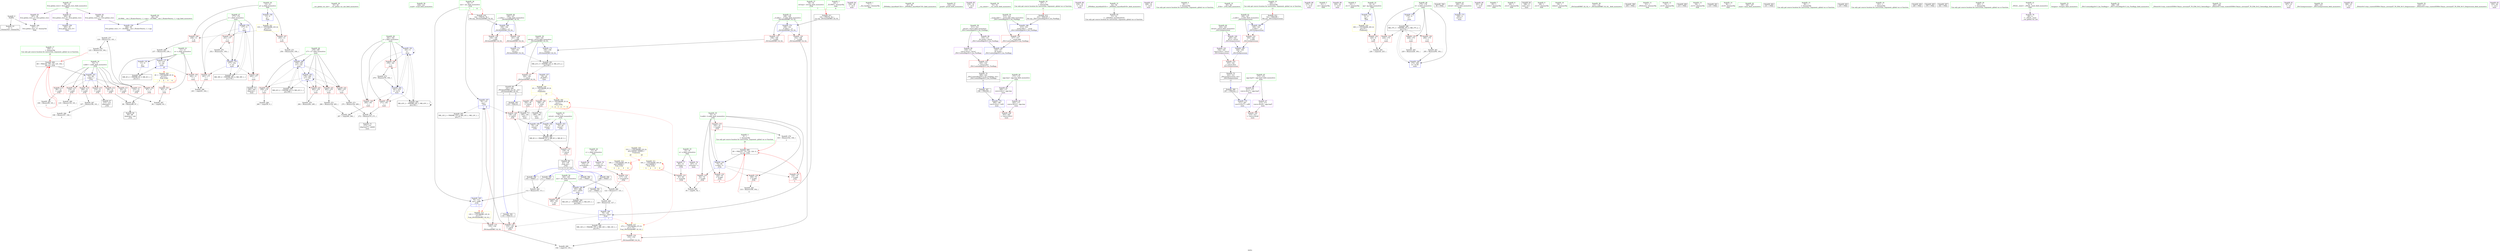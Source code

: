 digraph "SVFG" {
	label="SVFG";

	Node0x55a9d2824b60 [shape=record,color=grey,label="{NodeID: 0\nNullPtr}"];
	Node0x55a9d2824b60 -> Node0x55a9d2846000[style=solid];
	Node0x55a9d2824b60 -> Node0x55a9d284c100[style=solid];
	Node0x55a9d2848ef0 [shape=record,color=grey,label="{NodeID: 277\n124 = Binary(123, 101, )\n}"];
	Node0x55a9d2848ef0 -> Node0x55a9d2849070[style=solid];
	Node0x55a9d2844e60 [shape=record,color=red,label="{NodeID: 111\n82\<--72\n\<--r.addr\n_Z1fii\n}"];
	Node0x55a9d2844e60 -> Node0x55a9d2855e30[style=solid];
	Node0x55a9d28430a0 [shape=record,color=green,label="{NodeID: 28\n43\<--44\n__cxx_global_var_init\<--__cxx_global_var_init_field_insensitive\n}"];
	Node0x55a9d2864320 [shape=record,color=yellow,style=double,label="{NodeID: 305\n4V_1 = ENCHI(MR_4V_0)\npts\{12 \}\nFun[_Z1fii]|{|<s2>3|<s3>4|<s4>5|<s5>6}}"];
	Node0x55a9d2864320 -> Node0x55a9d28447e0[style=dashed];
	Node0x55a9d2864320 -> Node0x55a9d28448b0[style=dashed];
	Node0x55a9d2864320:s2 -> Node0x55a9d2864320[style=dashed,color=red];
	Node0x55a9d2864320:s3 -> Node0x55a9d2864320[style=dashed,color=red];
	Node0x55a9d2864320:s4 -> Node0x55a9d2864320[style=dashed,color=red];
	Node0x55a9d2864320:s5 -> Node0x55a9d2864320[style=dashed,color=red];
	Node0x55a9d284aed0 [shape=record,color=red,label="{NodeID: 139\n251\<--177\n\<--i\nmain\n}"];
	Node0x55a9d284aed0 -> Node0x55a9d28534a0[style=solid];
	Node0x55a9d28459c0 [shape=record,color=green,label="{NodeID: 56\n220\<--221\nscanf\<--scanf_field_insensitive\n}"];
	Node0x55a9d284c6e0 [shape=record,color=blue,label="{NodeID: 167\n76\<--133\nans\<--\n_Z1fii\n|{|<s2>8}}"];
	Node0x55a9d284c6e0 -> Node0x55a9d284a440[style=dashed];
	Node0x55a9d284c6e0 -> Node0x55a9d2860100[style=dashed];
	Node0x55a9d284c6e0:s2 -> Node0x55a9d2865230[style=dashed,color=red];
	Node0x55a9d2847170 [shape=record,color=purple,label="{NodeID: 84\n194\<--28\n\<--.str.3\nmain\n}"];
	Node0x55a9d283a7b0 [shape=record,color=green,label="{NodeID: 1\n7\<--1\n__dso_handle\<--dummyObj\nGlob }"];
	Node0x55a9d2849070 [shape=record,color=grey,label="{NodeID: 278\n125 = Binary(124, 104, )\n|{<s0>6}}"];
	Node0x55a9d2849070:s0 -> Node0x55a9d287d920[style=solid,color=red];
	Node0x55a9d2844f30 [shape=record,color=red,label="{NodeID: 112\n86\<--72\n\<--r.addr\n_Z1fii\n}"];
	Node0x55a9d2844f30 -> Node0x55a9d2853320[style=solid];
	Node0x55a9d28431a0 [shape=record,color=green,label="{NodeID: 29\n47\<--48\n_ZNSt8ios_base4InitC1Ev\<--_ZNSt8ios_base4InitC1Ev_field_insensitive\n}"];
	Node0x55a9d284afa0 [shape=record,color=red,label="{NodeID: 140\n259\<--179\n\<--i17\nmain\n}"];
	Node0x55a9d284afa0 -> Node0x55a9d2849970[style=solid];
	Node0x55a9d2845ac0 [shape=record,color=green,label="{NodeID: 57\n232\<--233\nprintf\<--printf_field_insensitive\n}"];
	Node0x55a9d284c7b0 [shape=record,color=blue,label="{NodeID: 168\n70\<--136\nretval\<--\n_Z1fii\n}"];
	Node0x55a9d284c7b0 -> Node0x55a9d285fc00[style=dashed];
	Node0x55a9d2847240 [shape=record,color=purple,label="{NodeID: 85\n218\<--32\n\<--.str.4\nmain\n}"];
	Node0x55a9d2824bf0 [shape=record,color=green,label="{NodeID: 2\n9\<--1\n\<--dummyObj\nCan only get source location for instruction, argument, global var or function.|{<s0>20}}"];
	Node0x55a9d2824bf0:s0 -> Node0x55a9d287ddd0[style=solid,color=red];
	Node0x55a9d28491f0 [shape=record,color=grey,label="{NodeID: 279\n284 = Binary(283, 285, )\n}"];
	Node0x55a9d28491f0 -> Node0x55a9d284d3e0[style=solid];
	Node0x55a9d2845000 [shape=record,color=red,label="{NodeID: 113\n99\<--72\n\<--r.addr\n_Z1fii\n}"];
	Node0x55a9d2845000 -> Node0x55a9d28494f0[style=solid];
	Node0x55a9d28432a0 [shape=record,color=green,label="{NodeID: 30\n53\<--54\n__cxa_atexit\<--__cxa_atexit_field_insensitive\n}"];
	Node0x55a9d2533010 [shape=record,color=black,label="{NodeID: 390\n105 = PHI(67, )\n}"];
	Node0x55a9d2533010 -> Node0x55a9d28528a0[style=solid];
	Node0x55a9d284b070 [shape=record,color=red,label="{NodeID: 141\n265\<--179\n\<--i17\nmain\n}"];
	Node0x55a9d284b070 -> Node0x55a9d28537a0[style=solid];
	Node0x55a9d2845bc0 [shape=record,color=green,label="{NodeID: 58\n311\<--312\nretval\<--retval_field_insensitive\n_ZSt11setiosflagsSt13_Ios_Fmtflags\n}"];
	Node0x55a9d2845bc0 -> Node0x55a9d28443d0[style=solid];
	Node0x55a9d2845bc0 -> Node0x55a9d28444a0[style=solid];
	Node0x55a9d284c880 [shape=record,color=blue,label="{NodeID: 169\n146\<--142\n__a.addr\<--__a\n_ZSt3minIiERKT_S2_S2_\n}"];
	Node0x55a9d284c880 -> Node0x55a9d284a5e0[style=dashed];
	Node0x55a9d284c880 -> Node0x55a9d284a6b0[style=dashed];
	Node0x55a9d2847310 [shape=record,color=purple,label="{NodeID: 86\n234\<--32\n\<--.str.4\nmain\n}"];
	Node0x55a9d283ad90 [shape=record,color=green,label="{NodeID: 3\n19\<--1\n_ZL3INF\<--dummyObj\nGlob |{<s0>8}}"];
	Node0x55a9d283ad90:s0 -> Node0x55a9d287e160[style=solid,color=red];
	Node0x55a9d2849370 [shape=record,color=grey,label="{NodeID: 280\n119 = Binary(118, 101, )\n|{<s0>5}}"];
	Node0x55a9d2849370:s0 -> Node0x55a9d287d920[style=solid,color=red];
	Node0x55a9d28450d0 [shape=record,color=red,label="{NodeID: 114\n106\<--72\n\<--r.addr\n_Z1fii\n}"];
	Node0x55a9d28450d0 -> Node0x55a9d2853020[style=solid];
	Node0x55a9d28433a0 [shape=record,color=green,label="{NodeID: 31\n52\<--58\n_ZNSt8ios_base4InitD1Ev\<--_ZNSt8ios_base4InitD1Ev_field_insensitive\n}"];
	Node0x55a9d28433a0 -> Node0x55a9d28461d0[style=solid];
	Node0x55a9d287af90 [shape=record,color=black,label="{NodeID: 391\n127 = PHI(67, )\n}"];
	Node0x55a9d287af90 -> Node0x55a9d2852ba0[style=solid];
	Node0x55a9d284b140 [shape=record,color=red,label="{NodeID: 142\n269\<--179\n\<--i17\nmain\n}"];
	Node0x55a9d284b140 -> Node0x55a9d2853920[style=solid];
	Node0x55a9d2845c90 [shape=record,color=green,label="{NodeID: 59\n313\<--314\n__mask.addr\<--__mask.addr_field_insensitive\n_ZSt11setiosflagsSt13_Ios_Fmtflags\n}"];
	Node0x55a9d2845c90 -> Node0x55a9d284b7c0[style=solid];
	Node0x55a9d2845c90 -> Node0x55a9d284d650[style=solid];
	Node0x55a9d284c950 [shape=record,color=blue,label="{NodeID: 170\n148\<--143\n__b.addr\<--__b\n_ZSt3minIiERKT_S2_S2_\n}"];
	Node0x55a9d284c950 -> Node0x55a9d284a780[style=dashed];
	Node0x55a9d284c950 -> Node0x55a9d284a850[style=dashed];
	Node0x55a9d28473e0 [shape=record,color=purple,label="{NodeID: 87\n248\<--32\n\<--.str.4\nmain\n}"];
	Node0x55a9d283ae20 [shape=record,color=green,label="{NodeID: 4\n20\<--1\n\<--dummyObj\nCan only get source location for instruction, argument, global var or function.}"];
	Node0x55a9d28494f0 [shape=record,color=grey,label="{NodeID: 281\n100 = Binary(99, 101, )\n|{<s0>3}}"];
	Node0x55a9d28494f0:s0 -> Node0x55a9d287d920[style=solid,color=red];
	Node0x55a9d28451a0 [shape=record,color=red,label="{NodeID: 115\n114\<--72\n\<--r.addr\n_Z1fii\n}"];
	Node0x55a9d28451a0 -> Node0x55a9d28463a0[style=solid];
	Node0x55a9d28434a0 [shape=record,color=green,label="{NodeID: 32\n65\<--66\n_Z1fii\<--_Z1fii_field_insensitive\n}"];
	Node0x55a9d287c6e0 [shape=record,color=black,label="{NodeID: 392\n130 = PHI(141, )\n}"];
	Node0x55a9d287c6e0 -> Node0x55a9d284a370[style=solid];
	Node0x55a9d284b210 [shape=record,color=red,label="{NodeID: 143\n283\<--179\n\<--i17\nmain\n}"];
	Node0x55a9d284b210 -> Node0x55a9d28491f0[style=solid];
	Node0x55a9d2845d60 [shape=record,color=green,label="{NodeID: 60\n324\<--325\nretval\<--retval_field_insensitive\n_ZSt12setprecisioni\n}"];
	Node0x55a9d2845d60 -> Node0x55a9d2844570[style=solid];
	Node0x55a9d2845d60 -> Node0x55a9d2844640[style=solid];
	Node0x55a9d284ca20 [shape=record,color=blue,label="{NodeID: 171\n144\<--158\nretval\<--\n_ZSt3minIiERKT_S2_S2_\n}"];
	Node0x55a9d284ca20 -> Node0x55a9d285f700[style=dashed];
	Node0x55a9d28474b0 [shape=record,color=purple,label="{NodeID: 88\n275\<--32\n\<--.str.4\nmain\n}"];
	Node0x55a9d283aeb0 [shape=record,color=green,label="{NodeID: 5\n21\<--1\n.str\<--dummyObj\nGlob }"];
	Node0x55a9d2849670 [shape=record,color=grey,label="{NodeID: 282\n122 = Binary(117, 121, )\n}"];
	Node0x55a9d2849670 -> Node0x55a9d2852ba0[style=solid];
	Node0x55a9d2849c20 [shape=record,color=red,label="{NodeID: 116\n118\<--72\n\<--r.addr\n_Z1fii\n}"];
	Node0x55a9d2849c20 -> Node0x55a9d2849370[style=solid];
	Node0x55a9d28435a0 [shape=record,color=green,label="{NodeID: 33\n70\<--71\nretval\<--retval_field_insensitive\n_Z1fii\n}"];
	Node0x55a9d28435a0 -> Node0x55a9d2844d90[style=solid];
	Node0x55a9d28435a0 -> Node0x55a9d284c3a0[style=solid];
	Node0x55a9d28435a0 -> Node0x55a9d284c470[style=solid];
	Node0x55a9d28435a0 -> Node0x55a9d284c7b0[style=solid];
	Node0x55a9d287c980 [shape=record,color=black,label="{NodeID: 393\n135 = PHI(141, )\n}"];
	Node0x55a9d287c980 -> Node0x55a9d284a440[style=solid];
	Node0x55a9d284b2e0 [shape=record,color=red,label="{NodeID: 144\n264\<--181\n\<--j\nmain\n}"];
	Node0x55a9d284b2e0 -> Node0x55a9d2855fb0[style=solid];
	Node0x55a9d2845e30 [shape=record,color=green,label="{NodeID: 61\n326\<--327\n__n.addr\<--__n.addr_field_insensitive\n_ZSt12setprecisioni\n}"];
	Node0x55a9d2845e30 -> Node0x55a9d284b960[style=solid];
	Node0x55a9d2845e30 -> Node0x55a9d284d7f0[style=solid];
	Node0x55a9d284caf0 [shape=record,color=blue,label="{NodeID: 172\n144\<--161\nretval\<--\n_ZSt3minIiERKT_S2_S2_\n}"];
	Node0x55a9d284caf0 -> Node0x55a9d285f700[style=dashed];
	Node0x55a9d2847580 [shape=record,color=purple,label="{NodeID: 89\n230\<--34\n\<--.str.5\nmain\n}"];
	Node0x55a9d283af40 [shape=record,color=green,label="{NodeID: 6\n23\<--1\n.str.1\<--dummyObj\nGlob }"];
	Node0x55a9d28497f0 [shape=record,color=grey,label="{NodeID: 283\n226 = cmp(224, 225, )\n}"];
	Node0x55a9d2849cf0 [shape=record,color=red,label="{NodeID: 117\n123\<--72\n\<--r.addr\n_Z1fii\n}"];
	Node0x55a9d2849cf0 -> Node0x55a9d2848ef0[style=solid];
	Node0x55a9d2843670 [shape=record,color=green,label="{NodeID: 34\n72\<--73\nr.addr\<--r.addr_field_insensitive\n_Z1fii\n}"];
	Node0x55a9d2843670 -> Node0x55a9d2844e60[style=solid];
	Node0x55a9d2843670 -> Node0x55a9d2844f30[style=solid];
	Node0x55a9d2843670 -> Node0x55a9d2845000[style=solid];
	Node0x55a9d2843670 -> Node0x55a9d28450d0[style=solid];
	Node0x55a9d2843670 -> Node0x55a9d28451a0[style=solid];
	Node0x55a9d2843670 -> Node0x55a9d2849c20[style=solid];
	Node0x55a9d2843670 -> Node0x55a9d2849cf0[style=solid];
	Node0x55a9d2843670 -> Node0x55a9d284c200[style=solid];
	Node0x55a9d287ca50 [shape=record,color=black,label="{NodeID: 394\n50 = PHI()\n}"];
	Node0x55a9d2865070 [shape=record,color=yellow,style=double,label="{NodeID: 311\n16V_1 = ENCHI(MR_16V_0)\npts\{160000 \}\nFun[_Z1fii]|{|<s1>3|<s2>4|<s3>5|<s4>6}}"];
	Node0x55a9d2865070 -> Node0x55a9d284a1d0[style=dashed];
	Node0x55a9d2865070:s1 -> Node0x55a9d2865070[style=dashed,color=red];
	Node0x55a9d2865070:s2 -> Node0x55a9d2865070[style=dashed,color=red];
	Node0x55a9d2865070:s3 -> Node0x55a9d2865070[style=dashed,color=red];
	Node0x55a9d2865070:s4 -> Node0x55a9d2865070[style=dashed,color=red];
	Node0x55a9d284b3b0 [shape=record,color=red,label="{NodeID: 145\n271\<--181\n\<--j\nmain\n}"];
	Node0x55a9d284b3b0 -> Node0x55a9d2853aa0[style=solid];
	Node0x55a9d2845f00 [shape=record,color=green,label="{NodeID: 62\n40\<--341\n_GLOBAL__sub_I_ZhukovDmitry_1_1.cpp\<--_GLOBAL__sub_I_ZhukovDmitry_1_1.cpp_field_insensitive\n}"];
	Node0x55a9d2845f00 -> Node0x55a9d284c000[style=solid];
	Node0x55a9d284cbc0 [shape=record,color=blue,label="{NodeID: 173\n169\<--9\nretval\<--\nmain\n}"];
	Node0x55a9d2847650 [shape=record,color=purple,label="{NodeID: 90\n291\<--36\n\<--.str.6\nmain\n}"];
	Node0x55a9d283afd0 [shape=record,color=green,label="{NodeID: 7\n25\<--1\nstdin\<--dummyObj\nGlob }"];
	Node0x55a9d2849970 [shape=record,color=grey,label="{NodeID: 284\n260 = cmp(259, 9, )\n}"];
	Node0x55a9d2849dc0 [shape=record,color=red,label="{NodeID: 118\n92\<--74\n\<--k.addr\n_Z1fii\n}"];
	Node0x55a9d2849dc0 -> Node0x55a9d2849af0[style=solid];
	Node0x55a9d2843740 [shape=record,color=green,label="{NodeID: 35\n74\<--75\nk.addr\<--k.addr_field_insensitive\n_Z1fii\n}"];
	Node0x55a9d2843740 -> Node0x55a9d2849dc0[style=solid];
	Node0x55a9d2843740 -> Node0x55a9d2849e90[style=solid];
	Node0x55a9d2843740 -> Node0x55a9d2849f60[style=solid];
	Node0x55a9d2843740 -> Node0x55a9d284a030[style=solid];
	Node0x55a9d2843740 -> Node0x55a9d284a100[style=solid];
	Node0x55a9d2843740 -> Node0x55a9d284c2d0[style=solid];
	Node0x55a9d287cb20 [shape=record,color=black,label="{NodeID: 395\n111 = PHI(67, )\n}"];
	Node0x55a9d287cb20 -> Node0x55a9d28528a0[style=solid];
	Node0x55a9d2865150 [shape=record,color=yellow,style=double,label="{NodeID: 312\n18V_1 = ENCHI(MR_18V_0)\npts\{180000 \}\nFun[_Z1fii]|{|<s1>3|<s2>4|<s3>5|<s4>6}}"];
	Node0x55a9d2865150 -> Node0x55a9d284a2a0[style=dashed];
	Node0x55a9d2865150:s1 -> Node0x55a9d2865150[style=dashed,color=red];
	Node0x55a9d2865150:s2 -> Node0x55a9d2865150[style=dashed,color=red];
	Node0x55a9d2865150:s3 -> Node0x55a9d2865150[style=dashed,color=red];
	Node0x55a9d2865150:s4 -> Node0x55a9d2865150[style=dashed,color=red];
	Node0x55a9d284b480 [shape=record,color=red,label="{NodeID: 146\n278\<--181\n\<--j\nmain\n}"];
	Node0x55a9d284b480 -> Node0x55a9d2848bf0[style=solid];
	Node0x55a9d2846000 [shape=record,color=black,label="{NodeID: 63\n2\<--3\ndummyVal\<--dummyVal\n}"];
	Node0x55a9d284cc90 [shape=record,color=blue,label="{NodeID: 174\n200\<--196\ncoerce.dive\<--call2\nmain\n}"];
	Node0x55a9d284cc90 -> Node0x55a9d284b620[style=dashed];
	Node0x55a9d2847720 [shape=record,color=purple,label="{NodeID: 91\n345\<--38\nllvm.global_ctors_0\<--llvm.global_ctors\nGlob }"];
	Node0x55a9d2847720 -> Node0x55a9d284bf00[style=solid];
	Node0x55a9d2841d80 [shape=record,color=green,label="{NodeID: 8\n26\<--1\n.str.2\<--dummyObj\nGlob }"];
	Node0x55a9d2849af0 [shape=record,color=grey,label="{NodeID: 285\n93 = cmp(91, 92, )\n}"];
	Node0x55a9d2849e90 [shape=record,color=red,label="{NodeID: 119\n102\<--74\n\<--k.addr\n_Z1fii\n}"];
	Node0x55a9d2849e90 -> Node0x55a9d2848d70[style=solid];
	Node0x55a9d2843810 [shape=record,color=green,label="{NodeID: 36\n76\<--77\nans\<--ans_field_insensitive\n_Z1fii\n|{|<s2>7|<s3>8}}"];
	Node0x55a9d2843810 -> Node0x55a9d284c540[style=solid];
	Node0x55a9d2843810 -> Node0x55a9d284c6e0[style=solid];
	Node0x55a9d2843810:s2 -> Node0x55a9d287e010[style=solid,color=red];
	Node0x55a9d2843810:s3 -> Node0x55a9d287e010[style=solid,color=red];
	Node0x55a9d287cc50 [shape=record,color=black,label="{NodeID: 396\n121 = PHI(67, )\n}"];
	Node0x55a9d287cc50 -> Node0x55a9d2849670[style=solid];
	Node0x55a9d2865230 [shape=record,color=yellow,style=double,label="{NodeID: 313\n12V_1 = ENCHI(MR_12V_0)\npts\{77 \}\nFun[_ZSt3minIiERKT_S2_S2_]}"];
	Node0x55a9d2865230 -> Node0x55a9d284a9f0[style=dashed];
	Node0x55a9d284b550 [shape=record,color=red,label="{NodeID: 147\n290\<--183\n\<--ans\nmain\n}"];
	Node0x55a9d2846100 [shape=record,color=black,label="{NodeID: 64\n168\<--9\nmain_ret\<--\nmain\n}"];
	Node0x55a9d284cd60 [shape=record,color=blue,label="{NodeID: 175\n211\<--207\ncoerce.dive7\<--call6\nmain\n}"];
	Node0x55a9d284cd60 -> Node0x55a9d284b6f0[style=dashed];
	Node0x55a9d2847820 [shape=record,color=purple,label="{NodeID: 92\n346\<--38\nllvm.global_ctors_1\<--llvm.global_ctors\nGlob }"];
	Node0x55a9d2847820 -> Node0x55a9d284c000[style=solid];
	Node0x55a9d2841e10 [shape=record,color=green,label="{NodeID: 9\n28\<--1\n.str.3\<--dummyObj\nGlob }"];
	Node0x55a9d2855cb0 [shape=record,color=grey,label="{NodeID: 286\n243 = cmp(241, 242, )\n}"];
	Node0x55a9d2849f60 [shape=record,color=red,label="{NodeID: 120\n109\<--74\n\<--k.addr\n_Z1fii\n}"];
	Node0x55a9d2849f60 -> Node0x55a9d2852a20[style=solid];
	Node0x55a9d28438e0 [shape=record,color=green,label="{NodeID: 37\n78\<--79\nref.tmp\<--ref.tmp_field_insensitive\n_Z1fii\n|{|<s1>7}}"];
	Node0x55a9d28438e0 -> Node0x55a9d284c610[style=solid];
	Node0x55a9d28438e0:s1 -> Node0x55a9d287e160[style=solid,color=red];
	Node0x55a9d287cd90 [shape=record,color=black,label="{NodeID: 397\n196 = PHI(309, )\n}"];
	Node0x55a9d287cd90 -> Node0x55a9d284cc90[style=solid];
	Node0x55a9d284b620 [shape=record,color=red,label="{NodeID: 148\n203\<--202\n\<--coerce.dive3\nmain\n}"];
	Node0x55a9d28461d0 [shape=record,color=black,label="{NodeID: 65\n51\<--52\n\<--_ZNSt8ios_base4InitD1Ev\nCan only get source location for instruction, argument, global var or function.}"];
	Node0x55a9d284ce30 [shape=record,color=blue,label="{NodeID: 176\n175\<--9\nii\<--\nmain\n}"];
	Node0x55a9d284ce30 -> Node0x55a9d2861000[style=dashed];
	Node0x55a9d2847920 [shape=record,color=purple,label="{NodeID: 93\n347\<--38\nllvm.global_ctors_2\<--llvm.global_ctors\nGlob }"];
	Node0x55a9d2847920 -> Node0x55a9d284c100[style=solid];
	Node0x55a9d2841ea0 [shape=record,color=green,label="{NodeID: 10\n30\<--1\nstdout\<--dummyObj\nGlob }"];
	Node0x55a9d2855e30 [shape=record,color=grey,label="{NodeID: 287\n84 = cmp(82, 83, )\n}"];
	Node0x55a9d284a030 [shape=record,color=red,label="{NodeID: 121\n120\<--74\n\<--k.addr\n_Z1fii\n|{<s0>5}}"];
	Node0x55a9d284a030:s0 -> Node0x55a9d287ddd0[style=solid,color=red];
	Node0x55a9d28439b0 [shape=record,color=green,label="{NodeID: 38\n131\<--132\n_ZSt3minIiERKT_S2_S2_\<--_ZSt3minIiERKT_S2_S2__field_insensitive\n}"];
	Node0x55a9d287ced0 [shape=record,color=black,label="{NodeID: 398\n204 = PHI()\n}"];
	Node0x55a9d284b6f0 [shape=record,color=red,label="{NodeID: 149\n214\<--213\n\<--coerce.dive8\nmain\n}"];
	Node0x55a9d28462d0 [shape=record,color=black,label="{NodeID: 66\n89\<--88\nidxprom\<--sub\n_Z1fii\n}"];
	Node0x55a9d284cf00 [shape=record,color=blue,label="{NodeID: 177\n11\<--237\nn\<--shl\nmain\n|{|<s2>20}}"];
	Node0x55a9d284cf00 -> Node0x55a9d2844980[style=dashed];
	Node0x55a9d284cf00 -> Node0x55a9d2860b00[style=dashed];
	Node0x55a9d284cf00:s2 -> Node0x55a9d2864320[style=dashed,color=red];
	Node0x55a9d2847a20 [shape=record,color=purple,label="{NodeID: 94\n200\<--171\ncoerce.dive\<--agg.tmp\nmain\n}"];
	Node0x55a9d2847a20 -> Node0x55a9d284cc90[style=solid];
	Node0x55a9d2841fa0 [shape=record,color=green,label="{NodeID: 11\n31\<--1\n_ZSt4cout\<--dummyObj\nGlob }"];
	Node0x55a9d2855fb0 [shape=record,color=grey,label="{NodeID: 288\n267 = cmp(264, 266, )\n}"];
	Node0x55a9d284a100 [shape=record,color=red,label="{NodeID: 122\n126\<--74\n\<--k.addr\n_Z1fii\n|{<s0>6}}"];
	Node0x55a9d284a100:s0 -> Node0x55a9d287ddd0[style=solid,color=red];
	Node0x55a9d2843ab0 [shape=record,color=green,label="{NodeID: 39\n144\<--145\nretval\<--retval_field_insensitive\n_ZSt3minIiERKT_S2_S2_\n}"];
	Node0x55a9d2843ab0 -> Node0x55a9d284a510[style=solid];
	Node0x55a9d2843ab0 -> Node0x55a9d284ca20[style=solid];
	Node0x55a9d2843ab0 -> Node0x55a9d284caf0[style=solid];
	Node0x55a9d287cfa0 [shape=record,color=black,label="{NodeID: 399\n207 = PHI(322, )\n}"];
	Node0x55a9d287cfa0 -> Node0x55a9d284cd60[style=solid];
	Node0x55a9d284b7c0 [shape=record,color=red,label="{NodeID: 150\n317\<--313\n\<--__mask.addr\n_ZSt11setiosflagsSt13_Ios_Fmtflags\n}"];
	Node0x55a9d284b7c0 -> Node0x55a9d284d720[style=solid];
	Node0x55a9d28463a0 [shape=record,color=black,label="{NodeID: 67\n115\<--114\nidxprom9\<--\n_Z1fii\n}"];
	Node0x55a9d2852720 [shape=record,color=grey,label="{NodeID: 261\n295 = Binary(294, 104, )\n}"];
	Node0x55a9d2852720 -> Node0x55a9d284d580[style=solid];
	Node0x55a9d284cfd0 [shape=record,color=blue,label="{NodeID: 178\n177\<--9\ni\<--\nmain\n}"];
	Node0x55a9d284cfd0 -> Node0x55a9d284ad30[style=dashed];
	Node0x55a9d284cfd0 -> Node0x55a9d284ae00[style=dashed];
	Node0x55a9d284cfd0 -> Node0x55a9d284aed0[style=dashed];
	Node0x55a9d284cfd0 -> Node0x55a9d284d0a0[style=dashed];
	Node0x55a9d284cfd0 -> Node0x55a9d2861500[style=dashed];
	Node0x55a9d2847af0 [shape=record,color=purple,label="{NodeID: 95\n202\<--171\ncoerce.dive3\<--agg.tmp\nmain\n}"];
	Node0x55a9d2847af0 -> Node0x55a9d284b620[style=solid];
	Node0x55a9d28420a0 [shape=record,color=green,label="{NodeID: 12\n32\<--1\n.str.4\<--dummyObj\nGlob }"];
	Node0x55a9d2856130 [shape=record,color=grey,label="{NodeID: 289\n156 = cmp(153, 155, )\n}"];
	Node0x55a9d284a1d0 [shape=record,color=red,label="{NodeID: 123\n91\<--90\n\<--arrayidx\n_Z1fii\n}"];
	Node0x55a9d284a1d0 -> Node0x55a9d2849af0[style=solid];
	Node0x55a9d2843b80 [shape=record,color=green,label="{NodeID: 40\n146\<--147\n__a.addr\<--__a.addr_field_insensitive\n_ZSt3minIiERKT_S2_S2_\n}"];
	Node0x55a9d2843b80 -> Node0x55a9d284a5e0[style=solid];
	Node0x55a9d2843b80 -> Node0x55a9d284a6b0[style=solid];
	Node0x55a9d2843b80 -> Node0x55a9d284c880[style=solid];
	Node0x55a9d287d110 [shape=record,color=black,label="{NodeID: 400\n215 = PHI()\n}"];
	Node0x55a9d28655e0 [shape=record,color=yellow,style=double,label="{NodeID: 317\n27V_1 = ENCHI(MR_27V_0)\npts\{1 79 \}\nFun[_ZSt3minIiERKT_S2_S2_]}"];
	Node0x55a9d28655e0 -> Node0x55a9d284a920[style=dashed];
	Node0x55a9d284b890 [shape=record,color=red,label="{NodeID: 151\n320\<--319\n\<--coerce.dive\n_ZSt11setiosflagsSt13_Ios_Fmtflags\n}"];
	Node0x55a9d284b890 -> Node0x55a9d2846950[style=solid];
	Node0x55a9d2846470 [shape=record,color=black,label="{NodeID: 68\n67\<--139\n_Z1fii_ret\<--\n_Z1fii\n|{<s0>3|<s1>4|<s2>5|<s3>6|<s4>20}}"];
	Node0x55a9d2846470:s0 -> Node0x55a9d2533010[style=solid,color=blue];
	Node0x55a9d2846470:s1 -> Node0x55a9d287cb20[style=solid,color=blue];
	Node0x55a9d2846470:s2 -> Node0x55a9d287cc50[style=solid,color=blue];
	Node0x55a9d2846470:s3 -> Node0x55a9d287af90[style=solid,color=blue];
	Node0x55a9d2846470:s4 -> Node0x55a9d287d620[style=solid,color=blue];
	Node0x55a9d28528a0 [shape=record,color=grey,label="{NodeID: 262\n112 = Binary(105, 111, )\n}"];
	Node0x55a9d28528a0 -> Node0x55a9d284c540[style=solid];
	Node0x55a9d284d0a0 [shape=record,color=blue,label="{NodeID: 179\n177\<--252\ni\<--inc\nmain\n}"];
	Node0x55a9d284d0a0 -> Node0x55a9d284ad30[style=dashed];
	Node0x55a9d284d0a0 -> Node0x55a9d284ae00[style=dashed];
	Node0x55a9d284d0a0 -> Node0x55a9d284aed0[style=dashed];
	Node0x55a9d284d0a0 -> Node0x55a9d284d0a0[style=dashed];
	Node0x55a9d284d0a0 -> Node0x55a9d2861500[style=dashed];
	Node0x55a9d2844230 [shape=record,color=purple,label="{NodeID: 96\n211\<--173\ncoerce.dive7\<--agg.tmp5\nmain\n}"];
	Node0x55a9d2844230 -> Node0x55a9d284cd60[style=solid];
	Node0x55a9d28421a0 [shape=record,color=green,label="{NodeID: 13\n34\<--1\n.str.5\<--dummyObj\nGlob }"];
	Node0x55a9d284a2a0 [shape=record,color=red,label="{NodeID: 124\n117\<--116\n\<--arrayidx10\n_Z1fii\n}"];
	Node0x55a9d284a2a0 -> Node0x55a9d2849670[style=solid];
	Node0x55a9d2843c50 [shape=record,color=green,label="{NodeID: 41\n148\<--149\n__b.addr\<--__b.addr_field_insensitive\n_ZSt3minIiERKT_S2_S2_\n}"];
	Node0x55a9d2843c50 -> Node0x55a9d284a780[style=solid];
	Node0x55a9d2843c50 -> Node0x55a9d284a850[style=solid];
	Node0x55a9d2843c50 -> Node0x55a9d284c950[style=solid];
	Node0x55a9d287d1e0 [shape=record,color=black,label="{NodeID: 401\n219 = PHI()\n}"];
	Node0x55a9d28656c0 [shape=record,color=yellow,style=double,label="{NodeID: 318\n2V_1 = ENCHI(MR_2V_0)\npts\{1 \}\nFun[main]|{|<s2>20}}"];
	Node0x55a9d28656c0 -> Node0x55a9d2844bf0[style=dashed];
	Node0x55a9d28656c0 -> Node0x55a9d2844cc0[style=dashed];
	Node0x55a9d28656c0:s2 -> Node0x55a9d2863800[style=dashed,color=red];
	Node0x55a9d284b960 [shape=record,color=red,label="{NodeID: 152\n330\<--326\n\<--__n.addr\n_ZSt12setprecisioni\n}"];
	Node0x55a9d284b960 -> Node0x55a9d284d8c0[style=solid];
	Node0x55a9d2846540 [shape=record,color=black,label="{NodeID: 69\n141\<--164\n_ZSt3minIiERKT_S2_S2__ret\<--\n_ZSt3minIiERKT_S2_S2_\n|{<s0>7|<s1>8}}"];
	Node0x55a9d2846540:s0 -> Node0x55a9d287c6e0[style=solid,color=blue];
	Node0x55a9d2846540:s1 -> Node0x55a9d287c980[style=solid,color=blue];
	Node0x55a9d2852a20 [shape=record,color=grey,label="{NodeID: 263\n110 = Binary(109, 104, )\n|{<s0>4}}"];
	Node0x55a9d2852a20:s0 -> Node0x55a9d287ddd0[style=solid,color=red];
	Node0x55a9d284d170 [shape=record,color=blue,label="{NodeID: 180\n179\<--256\ni17\<--sub\nmain\n}"];
	Node0x55a9d284d170 -> Node0x55a9d284afa0[style=dashed];
	Node0x55a9d284d170 -> Node0x55a9d284b070[style=dashed];
	Node0x55a9d284d170 -> Node0x55a9d284b140[style=dashed];
	Node0x55a9d284d170 -> Node0x55a9d284b210[style=dashed];
	Node0x55a9d284d170 -> Node0x55a9d284d3e0[style=dashed];
	Node0x55a9d284d170 -> Node0x55a9d2861a00[style=dashed];
	Node0x55a9d2844300 [shape=record,color=purple,label="{NodeID: 97\n213\<--173\ncoerce.dive8\<--agg.tmp5\nmain\n}"];
	Node0x55a9d2844300 -> Node0x55a9d284b6f0[style=solid];
	Node0x55a9d28422a0 [shape=record,color=green,label="{NodeID: 14\n36\<--1\n.str.6\<--dummyObj\nGlob }"];
	Node0x55a9d285f700 [shape=record,color=black,label="{NodeID: 291\nMR_21V_3 = PHI(MR_21V_4, MR_21V_2, )\npts\{145 \}\n}"];
	Node0x55a9d285f700 -> Node0x55a9d284a510[style=dashed];
	Node0x55a9d284a370 [shape=record,color=red,label="{NodeID: 125\n133\<--130\n\<--call18\n_Z1fii\n}"];
	Node0x55a9d284a370 -> Node0x55a9d284c6e0[style=solid];
	Node0x55a9d2843d20 [shape=record,color=green,label="{NodeID: 42\n166\<--167\nmain\<--main_field_insensitive\n}"];
	Node0x55a9d287d2b0 [shape=record,color=black,label="{NodeID: 402\n231 = PHI()\n}"];
	Node0x55a9d28657d0 [shape=record,color=yellow,style=double,label="{NodeID: 319\n30V_1 = ENCHI(MR_30V_0)\npts\{10 \}\nFun[main]}"];
	Node0x55a9d28657d0 -> Node0x55a9d2844710[style=dashed];
	Node0x55a9d284ba30 [shape=record,color=red,label="{NodeID: 153\n333\<--332\n\<--coerce.dive\n_ZSt12setprecisioni\n}"];
	Node0x55a9d284ba30 -> Node0x55a9d2846a20[style=solid];
	Node0x55a9d2846610 [shape=record,color=black,label="{NodeID: 70\n189\<--186\ncall\<--\nmain\n}"];
	Node0x55a9d2852ba0 [shape=record,color=grey,label="{NodeID: 264\n128 = Binary(122, 127, )\n}"];
	Node0x55a9d2852ba0 -> Node0x55a9d284c610[style=solid];
	Node0x55a9d284d240 [shape=record,color=blue,label="{NodeID: 181\n181\<--9\nj\<--\nmain\n}"];
	Node0x55a9d284d240 -> Node0x55a9d284b2e0[style=dashed];
	Node0x55a9d284d240 -> Node0x55a9d284b3b0[style=dashed];
	Node0x55a9d284d240 -> Node0x55a9d284b480[style=dashed];
	Node0x55a9d284d240 -> Node0x55a9d284d240[style=dashed];
	Node0x55a9d284d240 -> Node0x55a9d284d310[style=dashed];
	Node0x55a9d284d240 -> Node0x55a9d2861f00[style=dashed];
	Node0x55a9d28443d0 [shape=record,color=purple,label="{NodeID: 98\n316\<--311\n_M_mask\<--retval\n_ZSt11setiosflagsSt13_Ios_Fmtflags\n}"];
	Node0x55a9d28443d0 -> Node0x55a9d284d720[style=solid];
	Node0x55a9d28423a0 [shape=record,color=green,label="{NodeID: 15\n39\<--1\n\<--dummyObj\nCan only get source location for instruction, argument, global var or function.}"];
	Node0x55a9d285fc00 [shape=record,color=black,label="{NodeID: 292\nMR_6V_4 = PHI(MR_6V_5, MR_6V_2, MR_6V_3, )\npts\{71 \}\n}"];
	Node0x55a9d285fc00 -> Node0x55a9d2844d90[style=dashed];
	Node0x55a9d284a440 [shape=record,color=red,label="{NodeID: 126\n136\<--135\n\<--call19\n_Z1fii\n}"];
	Node0x55a9d284a440 -> Node0x55a9d284c7b0[style=solid];
	Node0x55a9d2843e20 [shape=record,color=green,label="{NodeID: 43\n169\<--170\nretval\<--retval_field_insensitive\nmain\n}"];
	Node0x55a9d2843e20 -> Node0x55a9d284cbc0[style=solid];
	Node0x55a9d287d380 [shape=record,color=black,label="{NodeID: 403\n235 = PHI()\n}"];
	Node0x55a9d284bb00 [shape=record,color=blue,label="{NodeID: 154\n8\<--9\nqq\<--\nGlob }"];
	Node0x55a9d284bb00 -> Node0x55a9d28657d0[style=dashed];
	Node0x55a9d28466e0 [shape=record,color=black,label="{NodeID: 71\n195\<--192\ncall1\<--\nmain\n}"];
	Node0x55a9d2852d20 [shape=record,color=grey,label="{NodeID: 265\n229 = Binary(228, 104, )\n}"];
	Node0x55a9d284d310 [shape=record,color=blue,label="{NodeID: 182\n181\<--279\nj\<--inc31\nmain\n}"];
	Node0x55a9d284d310 -> Node0x55a9d284b2e0[style=dashed];
	Node0x55a9d284d310 -> Node0x55a9d284b3b0[style=dashed];
	Node0x55a9d284d310 -> Node0x55a9d284b480[style=dashed];
	Node0x55a9d284d310 -> Node0x55a9d284d240[style=dashed];
	Node0x55a9d284d310 -> Node0x55a9d284d310[style=dashed];
	Node0x55a9d284d310 -> Node0x55a9d2861f00[style=dashed];
	Node0x55a9d28444a0 [shape=record,color=purple,label="{NodeID: 99\n319\<--311\ncoerce.dive\<--retval\n_ZSt11setiosflagsSt13_Ios_Fmtflags\n}"];
	Node0x55a9d28444a0 -> Node0x55a9d284b890[style=solid];
	Node0x55a9d28424a0 [shape=record,color=green,label="{NodeID: 16\n101\<--1\n\<--dummyObj\nCan only get source location for instruction, argument, global var or function.}"];
	Node0x55a9d2860100 [shape=record,color=black,label="{NodeID: 293\nMR_12V_2 = PHI(MR_12V_4, MR_12V_1, MR_12V_1, )\npts\{77 \}\n}"];
	Node0x55a9d284a510 [shape=record,color=red,label="{NodeID: 127\n164\<--144\n\<--retval\n_ZSt3minIiERKT_S2_S2_\n}"];
	Node0x55a9d284a510 -> Node0x55a9d2846540[style=solid];
	Node0x55a9d2843ef0 [shape=record,color=green,label="{NodeID: 44\n171\<--172\nagg.tmp\<--agg.tmp_field_insensitive\nmain\n}"];
	Node0x55a9d2843ef0 -> Node0x55a9d2847a20[style=solid];
	Node0x55a9d2843ef0 -> Node0x55a9d2847af0[style=solid];
	Node0x55a9d287d450 [shape=record,color=black,label="{NodeID: 404\n249 = PHI()\n}"];
	Node0x55a9d2865990 [shape=record,color=yellow,style=double,label="{NodeID: 321\n33V_1 = ENCHI(MR_33V_0)\npts\{14 \}\nFun[main]}"];
	Node0x55a9d2865990 -> Node0x55a9d2844a50[style=dashed];
	Node0x55a9d2865990 -> Node0x55a9d2844b20[style=dashed];
	Node0x55a9d284bc00 [shape=record,color=blue,label="{NodeID: 155\n11\<--9\nn\<--\nGlob }"];
	Node0x55a9d284bc00 -> Node0x55a9d2860b00[style=dashed];
	Node0x55a9d28467b0 [shape=record,color=black,label="{NodeID: 72\n246\<--245\nidxprom\<--\nmain\n}"];
	Node0x55a9d2852ea0 [shape=record,color=grey,label="{NodeID: 266\n108 = Binary(107, 104, )\n|{<s0>4}}"];
	Node0x55a9d2852ea0:s0 -> Node0x55a9d287d920[style=solid,color=red];
	Node0x55a9d284d3e0 [shape=record,color=blue,label="{NodeID: 183\n179\<--284\ni17\<--dec\nmain\n}"];
	Node0x55a9d284d3e0 -> Node0x55a9d284afa0[style=dashed];
	Node0x55a9d284d3e0 -> Node0x55a9d284b070[style=dashed];
	Node0x55a9d284d3e0 -> Node0x55a9d284b140[style=dashed];
	Node0x55a9d284d3e0 -> Node0x55a9d284b210[style=dashed];
	Node0x55a9d284d3e0 -> Node0x55a9d284d3e0[style=dashed];
	Node0x55a9d284d3e0 -> Node0x55a9d2861a00[style=dashed];
	Node0x55a9d2844570 [shape=record,color=purple,label="{NodeID: 100\n329\<--324\n_M_n\<--retval\n_ZSt12setprecisioni\n}"];
	Node0x55a9d2844570 -> Node0x55a9d284d8c0[style=solid];
	Node0x55a9d28425a0 [shape=record,color=green,label="{NodeID: 17\n104\<--1\n\<--dummyObj\nCan only get source location for instruction, argument, global var or function.|{<s0>20}}"];
	Node0x55a9d28425a0:s0 -> Node0x55a9d287d920[style=solid,color=red];
	Node0x55a9d2860600 [shape=record,color=black,label="{NodeID: 294\nMR_14V_2 = PHI(MR_14V_3, MR_14V_1, MR_14V_1, )\npts\{79 \}\n}"];
	Node0x55a9d284a5e0 [shape=record,color=red,label="{NodeID: 128\n154\<--146\n\<--__a.addr\n_ZSt3minIiERKT_S2_S2_\n}"];
	Node0x55a9d284a5e0 -> Node0x55a9d284a9f0[style=solid];
	Node0x55a9d2843fc0 [shape=record,color=green,label="{NodeID: 45\n173\<--174\nagg.tmp5\<--agg.tmp5_field_insensitive\nmain\n}"];
	Node0x55a9d2843fc0 -> Node0x55a9d2844230[style=solid];
	Node0x55a9d2843fc0 -> Node0x55a9d2844300[style=solid];
	Node0x55a9d287d520 [shape=record,color=black,label="{NodeID: 405\n276 = PHI()\n}"];
	Node0x55a9d284bd00 [shape=record,color=blue,label="{NodeID: 156\n13\<--9\np\<--\nGlob }"];
	Node0x55a9d284bd00 -> Node0x55a9d2865990[style=dashed];
	Node0x55a9d2846880 [shape=record,color=black,label="{NodeID: 73\n273\<--272\nidxprom27\<--add26\nmain\n}"];
	Node0x55a9d2853020 [shape=record,color=grey,label="{NodeID: 267\n107 = Binary(106, 101, )\n}"];
	Node0x55a9d2853020 -> Node0x55a9d2852ea0[style=solid];
	Node0x55a9d284d4b0 [shape=record,color=blue,label="{NodeID: 184\n183\<--288\nans\<--call35\nmain\n}"];
	Node0x55a9d284d4b0 -> Node0x55a9d284b550[style=dashed];
	Node0x55a9d284d4b0 -> Node0x55a9d2862400[style=dashed];
	Node0x55a9d2844640 [shape=record,color=purple,label="{NodeID: 101\n332\<--324\ncoerce.dive\<--retval\n_ZSt12setprecisioni\n}"];
	Node0x55a9d2844640 -> Node0x55a9d284ba30[style=solid];
	Node0x55a9d28426a0 [shape=record,color=green,label="{NodeID: 18\n197\<--1\n\<--dummyObj\nCan only get source location for instruction, argument, global var or function.|{<s0>11}}"];
	Node0x55a9d28426a0:s0 -> Node0x55a9d287e3c0[style=solid,color=red];
	Node0x55a9d2860b00 [shape=record,color=black,label="{NodeID: 295\nMR_4V_2 = PHI(MR_4V_3, MR_4V_1, )\npts\{12 \}\n}"];
	Node0x55a9d2860b00 -> Node0x55a9d284cf00[style=dashed];
	Node0x55a9d284a6b0 [shape=record,color=red,label="{NodeID: 129\n161\<--146\n\<--__a.addr\n_ZSt3minIiERKT_S2_S2_\n}"];
	Node0x55a9d284a6b0 -> Node0x55a9d284caf0[style=solid];
	Node0x55a9d2844090 [shape=record,color=green,label="{NodeID: 46\n175\<--176\nii\<--ii_field_insensitive\nmain\n}"];
	Node0x55a9d2844090 -> Node0x55a9d284aac0[style=solid];
	Node0x55a9d2844090 -> Node0x55a9d284ab90[style=solid];
	Node0x55a9d2844090 -> Node0x55a9d284ac60[style=solid];
	Node0x55a9d2844090 -> Node0x55a9d284ce30[style=solid];
	Node0x55a9d2844090 -> Node0x55a9d284d580[style=solid];
	Node0x55a9d287d620 [shape=record,color=black,label="{NodeID: 406\n288 = PHI(67, )\n}"];
	Node0x55a9d287d620 -> Node0x55a9d284d4b0[style=solid];
	Node0x55a9d284be00 [shape=record,color=blue,label="{NodeID: 157\n19\<--20\n_ZL3INF\<--\nGlob }"];
	Node0x55a9d284be00 -> Node0x55a9d28656c0[style=dashed];
	Node0x55a9d2846950 [shape=record,color=black,label="{NodeID: 74\n309\<--320\n_ZSt11setiosflagsSt13_Ios_Fmtflags_ret\<--\n_ZSt11setiosflagsSt13_Ios_Fmtflags\n|{<s0>11}}"];
	Node0x55a9d2846950:s0 -> Node0x55a9d287cd90[style=solid,color=blue];
	Node0x55a9d28531a0 [shape=record,color=grey,label="{NodeID: 268\n237 = Binary(104, 236, )\n}"];
	Node0x55a9d28531a0 -> Node0x55a9d284cf00[style=solid];
	Node0x55a9d284d580 [shape=record,color=blue,label="{NodeID: 185\n175\<--295\nii\<--inc38\nmain\n}"];
	Node0x55a9d284d580 -> Node0x55a9d2861000[style=dashed];
	Node0x55a9d2844710 [shape=record,color=red,label="{NodeID: 102\n225\<--8\n\<--qq\nmain\n}"];
	Node0x55a9d2844710 -> Node0x55a9d28497f0[style=solid];
	Node0x55a9d28427a0 [shape=record,color=green,label="{NodeID: 19\n208\<--1\n\<--dummyObj\nCan only get source location for instruction, argument, global var or function.|{<s0>13}}"];
	Node0x55a9d28427a0:s0 -> Node0x55a9d287e2b0[style=solid,color=red];
	Node0x55a9d2861000 [shape=record,color=black,label="{NodeID: 296\nMR_37V_3 = PHI(MR_37V_4, MR_37V_2, )\npts\{176 \}\n}"];
	Node0x55a9d2861000 -> Node0x55a9d284aac0[style=dashed];
	Node0x55a9d2861000 -> Node0x55a9d284ab90[style=dashed];
	Node0x55a9d2861000 -> Node0x55a9d284ac60[style=dashed];
	Node0x55a9d2861000 -> Node0x55a9d284d580[style=dashed];
	Node0x55a9d284a780 [shape=record,color=red,label="{NodeID: 130\n152\<--148\n\<--__b.addr\n_ZSt3minIiERKT_S2_S2_\n}"];
	Node0x55a9d284a780 -> Node0x55a9d284a920[style=solid];
	Node0x55a9d2844160 [shape=record,color=green,label="{NodeID: 47\n177\<--178\ni\<--i_field_insensitive\nmain\n}"];
	Node0x55a9d2844160 -> Node0x55a9d284ad30[style=solid];
	Node0x55a9d2844160 -> Node0x55a9d284ae00[style=solid];
	Node0x55a9d2844160 -> Node0x55a9d284aed0[style=solid];
	Node0x55a9d2844160 -> Node0x55a9d284cfd0[style=solid];
	Node0x55a9d2844160 -> Node0x55a9d284d0a0[style=solid];
	Node0x55a9d287d850 [shape=record,color=black,label="{NodeID: 407\n292 = PHI()\n}"];
	Node0x55a9d284bf00 [shape=record,color=blue,label="{NodeID: 158\n345\<--39\nllvm.global_ctors_0\<--\nGlob }"];
	Node0x55a9d2846a20 [shape=record,color=black,label="{NodeID: 75\n322\<--333\n_ZSt12setprecisioni_ret\<--\n_ZSt12setprecisioni\n|{<s0>13}}"];
	Node0x55a9d2846a20:s0 -> Node0x55a9d287cfa0[style=solid,color=blue];
	Node0x55a9d2853320 [shape=record,color=grey,label="{NodeID: 269\n88 = Binary(86, 87, )\n}"];
	Node0x55a9d2853320 -> Node0x55a9d28462d0[style=solid];
	Node0x55a9d284d650 [shape=record,color=blue,label="{NodeID: 186\n313\<--310\n__mask.addr\<--__mask\n_ZSt11setiosflagsSt13_Ios_Fmtflags\n}"];
	Node0x55a9d284d650 -> Node0x55a9d284b7c0[style=dashed];
	Node0x55a9d28447e0 [shape=record,color=red,label="{NodeID: 103\n83\<--11\n\<--n\n_Z1fii\n}"];
	Node0x55a9d28447e0 -> Node0x55a9d2855e30[style=solid];
	Node0x55a9d28428a0 [shape=record,color=green,label="{NodeID: 20\n285\<--1\n\<--dummyObj\nCan only get source location for instruction, argument, global var or function.}"];
	Node0x55a9d2861500 [shape=record,color=black,label="{NodeID: 297\nMR_39V_2 = PHI(MR_39V_4, MR_39V_1, )\npts\{178 \}\n}"];
	Node0x55a9d2861500 -> Node0x55a9d284cfd0[style=dashed];
	Node0x55a9d284a850 [shape=record,color=red,label="{NodeID: 131\n158\<--148\n\<--__b.addr\n_ZSt3minIiERKT_S2_S2_\n}"];
	Node0x55a9d284a850 -> Node0x55a9d284ca20[style=solid];
	Node0x55a9d2845250 [shape=record,color=green,label="{NodeID: 48\n179\<--180\ni17\<--i17_field_insensitive\nmain\n}"];
	Node0x55a9d2845250 -> Node0x55a9d284afa0[style=solid];
	Node0x55a9d2845250 -> Node0x55a9d284b070[style=solid];
	Node0x55a9d2845250 -> Node0x55a9d284b140[style=solid];
	Node0x55a9d2845250 -> Node0x55a9d284b210[style=solid];
	Node0x55a9d2845250 -> Node0x55a9d284d170[style=solid];
	Node0x55a9d2845250 -> Node0x55a9d284d3e0[style=solid];
	Node0x55a9d287d920 [shape=record,color=black,label="{NodeID: 408\n68 = PHI(100, 108, 119, 125, 104, )\n0th arg _Z1fii }"];
	Node0x55a9d287d920 -> Node0x55a9d284c200[style=solid];
	Node0x55a9d284c000 [shape=record,color=blue,label="{NodeID: 159\n346\<--40\nllvm.global_ctors_1\<--_GLOBAL__sub_I_ZhukovDmitry_1_1.cpp\nGlob }"];
	Node0x55a9d2846af0 [shape=record,color=purple,label="{NodeID: 76\n49\<--4\n\<--_ZStL8__ioinit\n__cxx_global_var_init\n}"];
	Node0x55a9d28534a0 [shape=record,color=grey,label="{NodeID: 270\n252 = Binary(251, 104, )\n}"];
	Node0x55a9d28534a0 -> Node0x55a9d284d0a0[style=solid];
	Node0x55a9d284d720 [shape=record,color=blue,label="{NodeID: 187\n316\<--317\n_M_mask\<--\n_ZSt11setiosflagsSt13_Ios_Fmtflags\n}"];
	Node0x55a9d284d720 -> Node0x55a9d284b890[style=dashed];
	Node0x55a9d28448b0 [shape=record,color=red,label="{NodeID: 104\n87\<--11\n\<--n\n_Z1fii\n}"];
	Node0x55a9d28448b0 -> Node0x55a9d2853320[style=solid];
	Node0x55a9d28429a0 [shape=record,color=green,label="{NodeID: 21\n4\<--6\n_ZStL8__ioinit\<--_ZStL8__ioinit_field_insensitive\nGlob }"];
	Node0x55a9d28429a0 -> Node0x55a9d2846af0[style=solid];
	Node0x55a9d2861a00 [shape=record,color=black,label="{NodeID: 298\nMR_41V_2 = PHI(MR_41V_4, MR_41V_1, )\npts\{180 \}\n}"];
	Node0x55a9d2861a00 -> Node0x55a9d284d170[style=dashed];
	Node0x55a9d284a920 [shape=record,color=red,label="{NodeID: 132\n153\<--152\n\<--\n_ZSt3minIiERKT_S2_S2_\n}"];
	Node0x55a9d284a920 -> Node0x55a9d2856130[style=solid];
	Node0x55a9d2845320 [shape=record,color=green,label="{NodeID: 49\n181\<--182\nj\<--j_field_insensitive\nmain\n}"];
	Node0x55a9d2845320 -> Node0x55a9d284b2e0[style=solid];
	Node0x55a9d2845320 -> Node0x55a9d284b3b0[style=solid];
	Node0x55a9d2845320 -> Node0x55a9d284b480[style=solid];
	Node0x55a9d2845320 -> Node0x55a9d284d240[style=solid];
	Node0x55a9d2845320 -> Node0x55a9d284d310[style=solid];
	Node0x55a9d287ddd0 [shape=record,color=black,label="{NodeID: 409\n69 = PHI(103, 110, 120, 126, 9, )\n1st arg _Z1fii }"];
	Node0x55a9d287ddd0 -> Node0x55a9d284c2d0[style=solid];
	Node0x55a9d284c100 [shape=record,color=blue, style = dotted,label="{NodeID: 160\n347\<--3\nllvm.global_ctors_2\<--dummyVal\nGlob }"];
	Node0x55a9d2846bc0 [shape=record,color=purple,label="{NodeID: 77\n90\<--15\narrayidx\<--a\n_Z1fii\n}"];
	Node0x55a9d2846bc0 -> Node0x55a9d284a1d0[style=solid];
	Node0x55a9d2853620 [shape=record,color=grey,label="{NodeID: 271\n256 = Binary(255, 104, )\n}"];
	Node0x55a9d2853620 -> Node0x55a9d284d170[style=solid];
	Node0x55a9d284d7f0 [shape=record,color=blue,label="{NodeID: 188\n326\<--323\n__n.addr\<--__n\n_ZSt12setprecisioni\n}"];
	Node0x55a9d284d7f0 -> Node0x55a9d284b960[style=dashed];
	Node0x55a9d2844980 [shape=record,color=red,label="{NodeID: 105\n242\<--11\n\<--n\nmain\n}"];
	Node0x55a9d2844980 -> Node0x55a9d2855cb0[style=solid];
	Node0x55a9d2842aa0 [shape=record,color=green,label="{NodeID: 22\n8\<--10\nqq\<--qq_field_insensitive\nGlob }"];
	Node0x55a9d2842aa0 -> Node0x55a9d2844710[style=solid];
	Node0x55a9d2842aa0 -> Node0x55a9d284bb00[style=solid];
	Node0x55a9d2861f00 [shape=record,color=black,label="{NodeID: 299\nMR_43V_2 = PHI(MR_43V_3, MR_43V_1, )\npts\{182 \}\n}"];
	Node0x55a9d2861f00 -> Node0x55a9d284d240[style=dashed];
	Node0x55a9d2861f00 -> Node0x55a9d2861f00[style=dashed];
	Node0x55a9d284a9f0 [shape=record,color=red,label="{NodeID: 133\n155\<--154\n\<--\n_ZSt3minIiERKT_S2_S2_\n}"];
	Node0x55a9d284a9f0 -> Node0x55a9d2856130[style=solid];
	Node0x55a9d28453f0 [shape=record,color=green,label="{NodeID: 50\n183\<--184\nans\<--ans_field_insensitive\nmain\n}"];
	Node0x55a9d28453f0 -> Node0x55a9d284b550[style=solid];
	Node0x55a9d28453f0 -> Node0x55a9d284d4b0[style=solid];
	Node0x55a9d287e010 [shape=record,color=black,label="{NodeID: 410\n142 = PHI(76, 76, )\n0th arg _ZSt3minIiERKT_S2_S2_ }"];
	Node0x55a9d287e010 -> Node0x55a9d284c880[style=solid];
	Node0x55a9d284c200 [shape=record,color=blue,label="{NodeID: 161\n72\<--68\nr.addr\<--r\n_Z1fii\n}"];
	Node0x55a9d284c200 -> Node0x55a9d2844e60[style=dashed];
	Node0x55a9d284c200 -> Node0x55a9d2844f30[style=dashed];
	Node0x55a9d284c200 -> Node0x55a9d2845000[style=dashed];
	Node0x55a9d284c200 -> Node0x55a9d28450d0[style=dashed];
	Node0x55a9d284c200 -> Node0x55a9d28451a0[style=dashed];
	Node0x55a9d284c200 -> Node0x55a9d2849c20[style=dashed];
	Node0x55a9d284c200 -> Node0x55a9d2849cf0[style=dashed];
	Node0x55a9d2846c90 [shape=record,color=purple,label="{NodeID: 78\n247\<--15\narrayidx\<--a\nmain\n}"];
	Node0x55a9d28537a0 [shape=record,color=grey,label="{NodeID: 272\n266 = Binary(104, 265, )\n}"];
	Node0x55a9d28537a0 -> Node0x55a9d2855fb0[style=solid];
	Node0x55a9d284d8c0 [shape=record,color=blue,label="{NodeID: 189\n329\<--330\n_M_n\<--\n_ZSt12setprecisioni\n}"];
	Node0x55a9d284d8c0 -> Node0x55a9d284ba30[style=dashed];
	Node0x55a9d2844a50 [shape=record,color=red,label="{NodeID: 106\n236\<--13\n\<--p\nmain\n}"];
	Node0x55a9d2844a50 -> Node0x55a9d28531a0[style=solid];
	Node0x55a9d2842ba0 [shape=record,color=green,label="{NodeID: 23\n11\<--12\nn\<--n_field_insensitive\nGlob }"];
	Node0x55a9d2842ba0 -> Node0x55a9d28447e0[style=solid];
	Node0x55a9d2842ba0 -> Node0x55a9d28448b0[style=solid];
	Node0x55a9d2842ba0 -> Node0x55a9d2844980[style=solid];
	Node0x55a9d2842ba0 -> Node0x55a9d284bc00[style=solid];
	Node0x55a9d2842ba0 -> Node0x55a9d284cf00[style=solid];
	Node0x55a9d2862400 [shape=record,color=black,label="{NodeID: 300\nMR_45V_2 = PHI(MR_45V_3, MR_45V_1, )\npts\{184 \}\n}"];
	Node0x55a9d2862400 -> Node0x55a9d284d4b0[style=dashed];
	Node0x55a9d284aac0 [shape=record,color=red,label="{NodeID: 134\n224\<--175\n\<--ii\nmain\n}"];
	Node0x55a9d284aac0 -> Node0x55a9d28497f0[style=solid];
	Node0x55a9d28454c0 [shape=record,color=green,label="{NodeID: 51\n190\<--191\nfreopen\<--freopen_field_insensitive\n}"];
	Node0x55a9d287e160 [shape=record,color=black,label="{NodeID: 411\n143 = PHI(78, 19, )\n1st arg _ZSt3minIiERKT_S2_S2_ }"];
	Node0x55a9d287e160 -> Node0x55a9d284c950[style=solid];
	Node0x55a9d284c2d0 [shape=record,color=blue,label="{NodeID: 162\n74\<--69\nk.addr\<--k\n_Z1fii\n}"];
	Node0x55a9d284c2d0 -> Node0x55a9d2849dc0[style=dashed];
	Node0x55a9d284c2d0 -> Node0x55a9d2849e90[style=dashed];
	Node0x55a9d284c2d0 -> Node0x55a9d2849f60[style=dashed];
	Node0x55a9d284c2d0 -> Node0x55a9d284a030[style=dashed];
	Node0x55a9d284c2d0 -> Node0x55a9d284a100[style=dashed];
	Node0x55a9d2846d60 [shape=record,color=purple,label="{NodeID: 79\n116\<--17\narrayidx10\<--c\n_Z1fii\n}"];
	Node0x55a9d2846d60 -> Node0x55a9d284a2a0[style=solid];
	Node0x55a9d2853920 [shape=record,color=grey,label="{NodeID: 273\n270 = Binary(104, 269, )\n}"];
	Node0x55a9d2853920 -> Node0x55a9d2853aa0[style=solid];
	Node0x55a9d2844b20 [shape=record,color=red,label="{NodeID: 107\n255\<--13\n\<--p\nmain\n}"];
	Node0x55a9d2844b20 -> Node0x55a9d2853620[style=solid];
	Node0x55a9d2842ca0 [shape=record,color=green,label="{NodeID: 24\n13\<--14\np\<--p_field_insensitive\nGlob }"];
	Node0x55a9d2842ca0 -> Node0x55a9d2844a50[style=solid];
	Node0x55a9d2842ca0 -> Node0x55a9d2844b20[style=solid];
	Node0x55a9d2842ca0 -> Node0x55a9d284bd00[style=solid];
	Node0x55a9d284ab90 [shape=record,color=red,label="{NodeID: 135\n228\<--175\n\<--ii\nmain\n}"];
	Node0x55a9d284ab90 -> Node0x55a9d2852d20[style=solid];
	Node0x55a9d28455c0 [shape=record,color=green,label="{NodeID: 52\n198\<--199\n_ZSt11setiosflagsSt13_Ios_Fmtflags\<--_ZSt11setiosflagsSt13_Ios_Fmtflags_field_insensitive\n}"];
	Node0x55a9d287e2b0 [shape=record,color=black,label="{NodeID: 412\n323 = PHI(208, )\n0th arg _ZSt12setprecisioni }"];
	Node0x55a9d287e2b0 -> Node0x55a9d284d7f0[style=solid];
	Node0x55a9d284c3a0 [shape=record,color=blue,label="{NodeID: 163\n70\<--20\nretval\<--\n_Z1fii\n}"];
	Node0x55a9d284c3a0 -> Node0x55a9d285fc00[style=dashed];
	Node0x55a9d2846e30 [shape=record,color=purple,label="{NodeID: 80\n274\<--17\narrayidx28\<--c\nmain\n}"];
	Node0x55a9d2853aa0 [shape=record,color=grey,label="{NodeID: 274\n272 = Binary(270, 271, )\n}"];
	Node0x55a9d2853aa0 -> Node0x55a9d2846880[style=solid];
	Node0x55a9d2844bf0 [shape=record,color=red,label="{NodeID: 108\n186\<--25\n\<--stdin\nmain\n}"];
	Node0x55a9d2844bf0 -> Node0x55a9d2846610[style=solid];
	Node0x55a9d2842da0 [shape=record,color=green,label="{NodeID: 25\n15\<--16\na\<--a_field_insensitive\nGlob }"];
	Node0x55a9d2842da0 -> Node0x55a9d2846bc0[style=solid];
	Node0x55a9d2842da0 -> Node0x55a9d2846c90[style=solid];
	Node0x55a9d284ac60 [shape=record,color=red,label="{NodeID: 136\n294\<--175\n\<--ii\nmain\n}"];
	Node0x55a9d284ac60 -> Node0x55a9d2852720[style=solid];
	Node0x55a9d28456c0 [shape=record,color=green,label="{NodeID: 53\n205\<--206\n_ZStlsIcSt11char_traitsIcEERSt13basic_ostreamIT_T0_ES6_St12_Setiosflags\<--_ZStlsIcSt11char_traitsIcEERSt13basic_ostreamIT_T0_ES6_St12_Setiosflags_field_insensitive\n}"];
	Node0x55a9d287e3c0 [shape=record,color=black,label="{NodeID: 413\n310 = PHI(197, )\n0th arg _ZSt11setiosflagsSt13_Ios_Fmtflags }"];
	Node0x55a9d287e3c0 -> Node0x55a9d284d650[style=solid];
	Node0x55a9d2866170 [shape=record,color=yellow,style=double,label="{NodeID: 330\n51V_1 = ENCHI(MR_51V_0)\npts\{160000 180000 \}\nFun[main]|{<s0>20|<s1>20}}"];
	Node0x55a9d2866170:s0 -> Node0x55a9d2865070[style=dashed,color=red];
	Node0x55a9d2866170:s1 -> Node0x55a9d2865150[style=dashed,color=red];
	Node0x55a9d284c470 [shape=record,color=blue,label="{NodeID: 164\n70\<--9\nretval\<--\n_Z1fii\n}"];
	Node0x55a9d284c470 -> Node0x55a9d285fc00[style=dashed];
	Node0x55a9d2846f00 [shape=record,color=purple,label="{NodeID: 81\n187\<--21\n\<--.str\nmain\n}"];
	Node0x55a9d2848bf0 [shape=record,color=grey,label="{NodeID: 275\n279 = Binary(278, 104, )\n}"];
	Node0x55a9d2848bf0 -> Node0x55a9d284d310[style=solid];
	Node0x55a9d2844cc0 [shape=record,color=red,label="{NodeID: 109\n192\<--30\n\<--stdout\nmain\n}"];
	Node0x55a9d2844cc0 -> Node0x55a9d28466e0[style=solid];
	Node0x55a9d2842ea0 [shape=record,color=green,label="{NodeID: 26\n17\<--18\nc\<--c_field_insensitive\nGlob }"];
	Node0x55a9d2842ea0 -> Node0x55a9d2846d60[style=solid];
	Node0x55a9d2842ea0 -> Node0x55a9d2846e30[style=solid];
	Node0x55a9d284ad30 [shape=record,color=red,label="{NodeID: 137\n241\<--177\n\<--i\nmain\n}"];
	Node0x55a9d284ad30 -> Node0x55a9d2855cb0[style=solid];
	Node0x55a9d28457c0 [shape=record,color=green,label="{NodeID: 54\n209\<--210\n_ZSt12setprecisioni\<--_ZSt12setprecisioni_field_insensitive\n}"];
	Node0x55a9d284c540 [shape=record,color=blue,label="{NodeID: 165\n76\<--112\nans\<--add8\n_Z1fii\n|{|<s2>7}}"];
	Node0x55a9d284c540 -> Node0x55a9d284a370[style=dashed];
	Node0x55a9d284c540 -> Node0x55a9d284c6e0[style=dashed];
	Node0x55a9d284c540:s2 -> Node0x55a9d2865230[style=dashed,color=red];
	Node0x55a9d2846fd0 [shape=record,color=purple,label="{NodeID: 82\n188\<--23\n\<--.str.1\nmain\n}"];
	Node0x55a9d2848d70 [shape=record,color=grey,label="{NodeID: 276\n103 = Binary(102, 104, )\n|{<s0>3}}"];
	Node0x55a9d2848d70:s0 -> Node0x55a9d287ddd0[style=solid,color=red];
	Node0x55a9d2844d90 [shape=record,color=red,label="{NodeID: 110\n139\<--70\n\<--retval\n_Z1fii\n}"];
	Node0x55a9d2844d90 -> Node0x55a9d2846470[style=solid];
	Node0x55a9d2842fa0 [shape=record,color=green,label="{NodeID: 27\n38\<--42\nllvm.global_ctors\<--llvm.global_ctors_field_insensitive\nGlob }"];
	Node0x55a9d2842fa0 -> Node0x55a9d2847720[style=solid];
	Node0x55a9d2842fa0 -> Node0x55a9d2847820[style=solid];
	Node0x55a9d2842fa0 -> Node0x55a9d2847920[style=solid];
	Node0x55a9d2863800 [shape=record,color=yellow,style=double,label="{NodeID: 304\n2V_1 = ENCHI(MR_2V_0)\npts\{1 \}\nFun[_Z1fii]|{|<s2>3|<s3>4|<s4>5|<s5>6|<s6>7|<s7>8}}"];
	Node0x55a9d2863800 -> Node0x55a9d284a370[style=dashed];
	Node0x55a9d2863800 -> Node0x55a9d284a440[style=dashed];
	Node0x55a9d2863800:s2 -> Node0x55a9d2863800[style=dashed,color=red];
	Node0x55a9d2863800:s3 -> Node0x55a9d2863800[style=dashed,color=red];
	Node0x55a9d2863800:s4 -> Node0x55a9d2863800[style=dashed,color=red];
	Node0x55a9d2863800:s5 -> Node0x55a9d2863800[style=dashed,color=red];
	Node0x55a9d2863800:s6 -> Node0x55a9d28655e0[style=dashed,color=red];
	Node0x55a9d2863800:s7 -> Node0x55a9d28655e0[style=dashed,color=red];
	Node0x55a9d284ae00 [shape=record,color=red,label="{NodeID: 138\n245\<--177\n\<--i\nmain\n}"];
	Node0x55a9d284ae00 -> Node0x55a9d28467b0[style=solid];
	Node0x55a9d28458c0 [shape=record,color=green,label="{NodeID: 55\n216\<--217\n_ZStlsIcSt11char_traitsIcEERSt13basic_ostreamIT_T0_ES6_St13_Setprecision\<--_ZStlsIcSt11char_traitsIcEERSt13basic_ostreamIT_T0_ES6_St13_Setprecision_field_insensitive\n}"];
	Node0x55a9d284c610 [shape=record,color=blue,label="{NodeID: 166\n78\<--128\nref.tmp\<--add17\n_Z1fii\n|{|<s3>7}}"];
	Node0x55a9d284c610 -> Node0x55a9d284a370[style=dashed];
	Node0x55a9d284c610 -> Node0x55a9d284a440[style=dashed];
	Node0x55a9d284c610 -> Node0x55a9d2860600[style=dashed];
	Node0x55a9d284c610:s3 -> Node0x55a9d28655e0[style=dashed,color=red];
	Node0x55a9d28470a0 [shape=record,color=purple,label="{NodeID: 83\n193\<--26\n\<--.str.2\nmain\n}"];
}
